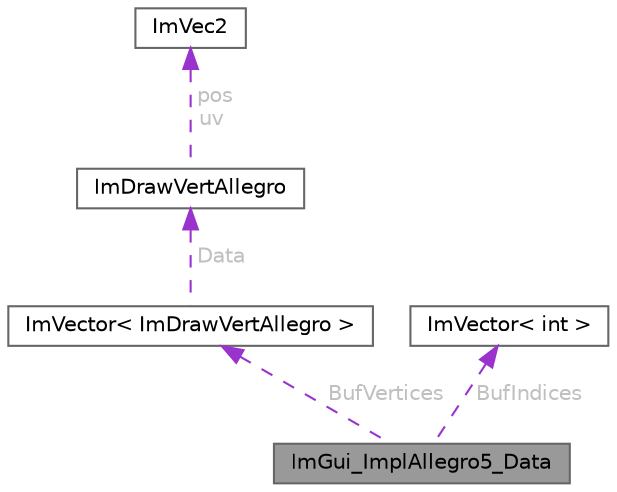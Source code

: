 digraph "ImGui_ImplAllegro5_Data"
{
 // LATEX_PDF_SIZE
  bgcolor="transparent";
  edge [fontname=Helvetica,fontsize=10,labelfontname=Helvetica,labelfontsize=10];
  node [fontname=Helvetica,fontsize=10,shape=box,height=0.2,width=0.4];
  Node1 [id="Node000001",label="ImGui_ImplAllegro5_Data",height=0.2,width=0.4,color="gray40", fillcolor="grey60", style="filled", fontcolor="black",tooltip=" "];
  Node2 -> Node1 [id="edge1_Node000001_Node000002",dir="back",color="darkorchid3",style="dashed",tooltip=" ",label=" BufVertices",fontcolor="grey" ];
  Node2 [id="Node000002",label="ImVector\< ImDrawVertAllegro \>",height=0.2,width=0.4,color="gray40", fillcolor="white", style="filled",URL="$structImVector.html",tooltip=" "];
  Node3 -> Node2 [id="edge2_Node000002_Node000003",dir="back",color="darkorchid3",style="dashed",tooltip=" ",label=" Data",fontcolor="grey" ];
  Node3 [id="Node000003",label="ImDrawVertAllegro",height=0.2,width=0.4,color="gray40", fillcolor="white", style="filled",URL="$structImDrawVertAllegro.html",tooltip=" "];
  Node4 -> Node3 [id="edge3_Node000003_Node000004",dir="back",color="darkorchid3",style="dashed",tooltip=" ",label=" pos\nuv",fontcolor="grey" ];
  Node4 [id="Node000004",label="ImVec2",height=0.2,width=0.4,color="gray40", fillcolor="white", style="filled",URL="$structImVec2.html",tooltip=" "];
  Node5 -> Node1 [id="edge4_Node000001_Node000005",dir="back",color="darkorchid3",style="dashed",tooltip=" ",label=" BufIndices",fontcolor="grey" ];
  Node5 [id="Node000005",label="ImVector\< int \>",height=0.2,width=0.4,color="gray40", fillcolor="white", style="filled",URL="$structImVector.html",tooltip=" "];
}
